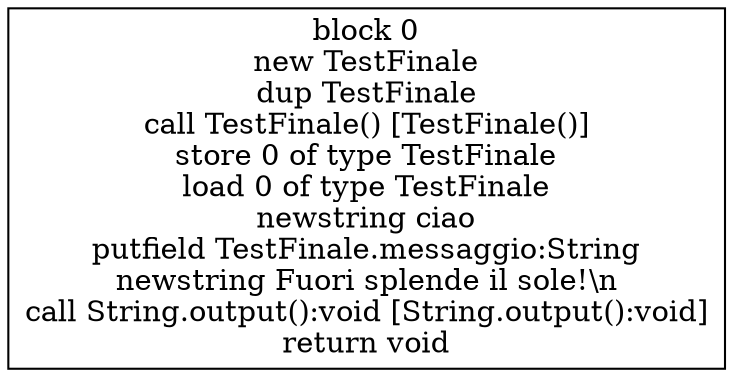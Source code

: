 digraph "TestFinale.main():void" {
size = "11,7.5";
codeblock_0 [ shape = box, label = "block 0\nnew TestFinale\ndup TestFinale\ncall TestFinale() [TestFinale()]\nstore 0 of type TestFinale\nload 0 of type TestFinale\nnewstring ciao\nputfield TestFinale.messaggio:String\nnewstring Fuori splende il sole!\\n\ncall String.output():void [String.output():void]\nreturn void"];
}